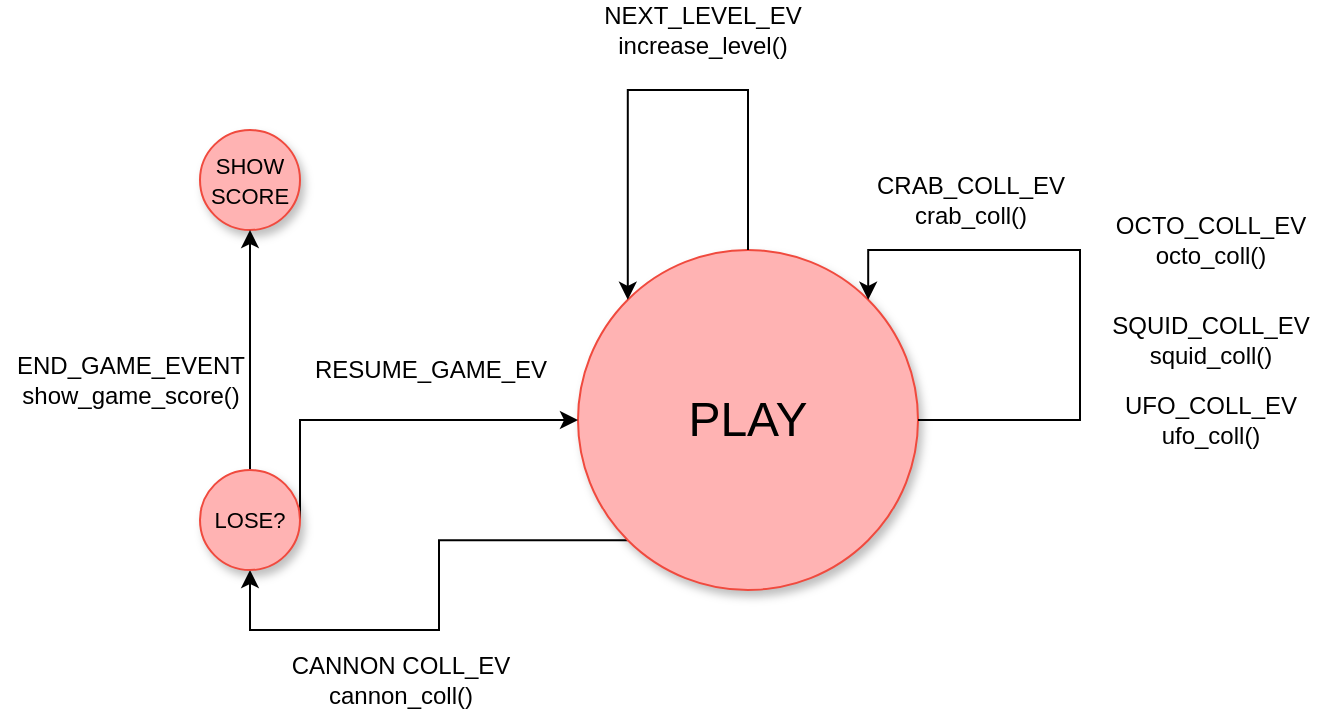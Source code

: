 <mxfile version="13.1.3">
    <diagram id="6hGFLwfOUW9BJ-s0fimq" name="Page-1">
        <mxGraphModel dx="297" dy="334" grid="1" gridSize="10" guides="1" tooltips="1" connect="1" arrows="1" fold="1" page="1" pageScale="1" pageWidth="827" pageHeight="1169" math="0" shadow="0">
            <root>
                <mxCell id="0"/>
                <mxCell id="1" parent="0"/>
                <mxCell id="25" style="edgeStyle=orthogonalEdgeStyle;rounded=0;orthogonalLoop=1;jettySize=auto;html=1;exitX=0;exitY=1;exitDx=0;exitDy=0;entryX=0.5;entryY=1;entryDx=0;entryDy=0;" parent="1" source="2" target="24" edge="1">
                    <mxGeometry relative="1" as="geometry"/>
                </mxCell>
                <mxCell id="2" value="&lt;font style=&quot;font-size: 24px&quot;&gt;PLAY&lt;/font&gt;" style="ellipse;whiteSpace=wrap;html=1;aspect=fixed;shadow=1;fillColor=#FFB3B3;strokeColor=#F04A3E;" parent="1" vertex="1">
                    <mxGeometry x="329" y="260" width="170" height="170" as="geometry"/>
                </mxCell>
                <mxCell id="5" style="edgeStyle=orthogonalEdgeStyle;rounded=0;orthogonalLoop=1;jettySize=auto;html=1;exitX=1;exitY=0.5;exitDx=0;exitDy=0;entryX=1;entryY=0;entryDx=0;entryDy=0;" parent="1" source="2" target="2" edge="1">
                    <mxGeometry relative="1" as="geometry">
                        <Array as="points">
                            <mxPoint x="580" y="345"/>
                            <mxPoint x="580" y="260"/>
                            <mxPoint x="474" y="260"/>
                        </Array>
                    </mxGeometry>
                </mxCell>
                <mxCell id="7" value="OCTO_COLL_EV&lt;br&gt;octo_coll()" style="text;html=1;align=center;verticalAlign=middle;resizable=0;points=[];autosize=1;" parent="1" vertex="1">
                    <mxGeometry x="590" y="240" width="110" height="30" as="geometry"/>
                </mxCell>
                <mxCell id="8" value="SQUID_COLL_EV&lt;br&gt;squid_coll()" style="text;html=1;align=center;verticalAlign=middle;resizable=0;points=[];autosize=1;" parent="1" vertex="1">
                    <mxGeometry x="590" y="290" width="110" height="30" as="geometry"/>
                </mxCell>
                <mxCell id="9" value="CRAB_COLL_EV&lt;br&gt;crab_coll()" style="text;html=1;align=center;verticalAlign=middle;resizable=0;points=[];autosize=1;" parent="1" vertex="1">
                    <mxGeometry x="470" y="220" width="110" height="30" as="geometry"/>
                </mxCell>
                <mxCell id="10" value="UFO_COLL_EV&lt;br&gt;ufo_coll()" style="text;html=1;align=center;verticalAlign=middle;resizable=0;points=[];autosize=1;" parent="1" vertex="1">
                    <mxGeometry x="595" y="330" width="100" height="30" as="geometry"/>
                </mxCell>
                <mxCell id="16" style="edgeStyle=orthogonalEdgeStyle;rounded=0;orthogonalLoop=1;jettySize=auto;html=1;exitX=0.5;exitY=0;exitDx=0;exitDy=0;entryX=0;entryY=0;entryDx=0;entryDy=0;" parent="1" source="2" target="2" edge="1">
                    <mxGeometry relative="1" as="geometry">
                        <Array as="points">
                            <mxPoint x="414" y="180"/>
                            <mxPoint x="354" y="180"/>
                        </Array>
                    </mxGeometry>
                </mxCell>
                <mxCell id="17" value="NEXT_LEVEL_EV&lt;br&gt;increase_level()" style="text;html=1;align=center;verticalAlign=middle;resizable=0;points=[];autosize=1;" parent="1" vertex="1">
                    <mxGeometry x="336" y="135" width="110" height="30" as="geometry"/>
                </mxCell>
                <mxCell id="21" value="CANNON COLL_EV&lt;br&gt;cannon_coll()" style="text;html=1;align=center;verticalAlign=middle;resizable=0;points=[];autosize=1;" parent="1" vertex="1">
                    <mxGeometry x="180" y="460" width="120" height="30" as="geometry"/>
                </mxCell>
                <mxCell id="23" value="&lt;font style=&quot;font-size: 11px&quot;&gt;SHOW SCORE&lt;/font&gt;" style="ellipse;whiteSpace=wrap;html=1;aspect=fixed;shadow=1;fillColor=#FFB3B3;strokeColor=#F04A3E;" parent="1" vertex="1">
                    <mxGeometry x="140" y="200" width="50" height="50" as="geometry"/>
                </mxCell>
                <mxCell id="26" style="edgeStyle=orthogonalEdgeStyle;rounded=0;orthogonalLoop=1;jettySize=auto;html=1;exitX=0.5;exitY=0;exitDx=0;exitDy=0;entryX=0.5;entryY=1;entryDx=0;entryDy=0;" parent="1" source="24" target="23" edge="1">
                    <mxGeometry relative="1" as="geometry"/>
                </mxCell>
                <mxCell id="31" style="edgeStyle=orthogonalEdgeStyle;rounded=0;orthogonalLoop=1;jettySize=auto;html=1;exitX=1;exitY=0.5;exitDx=0;exitDy=0;entryX=0;entryY=0.5;entryDx=0;entryDy=0;" parent="1" source="24" target="2" edge="1">
                    <mxGeometry relative="1" as="geometry">
                        <Array as="points">
                            <mxPoint x="190" y="345"/>
                        </Array>
                    </mxGeometry>
                </mxCell>
                <mxCell id="24" value="&lt;font style=&quot;font-size: 11px&quot;&gt;LOSE?&lt;/font&gt;" style="ellipse;whiteSpace=wrap;html=1;aspect=fixed;shadow=1;fillColor=#FFB3B3;strokeColor=#F04A3E;" parent="1" vertex="1">
                    <mxGeometry x="140" y="370" width="50" height="50" as="geometry"/>
                </mxCell>
                <mxCell id="28" value="END_GAME_EVENT&lt;br&gt;show_game_score()" style="text;html=1;align=center;verticalAlign=middle;resizable=0;points=[];autosize=1;" parent="1" vertex="1">
                    <mxGeometry x="40" y="310" width="130" height="30" as="geometry"/>
                </mxCell>
                <mxCell id="32" value="RESUME_GAME_EV&lt;br&gt;" style="text;html=1;align=center;verticalAlign=middle;resizable=0;points=[];autosize=1;" parent="1" vertex="1">
                    <mxGeometry x="190" y="310" width="130" height="20" as="geometry"/>
                </mxCell>
            </root>
        </mxGraphModel>
    </diagram>
</mxfile>